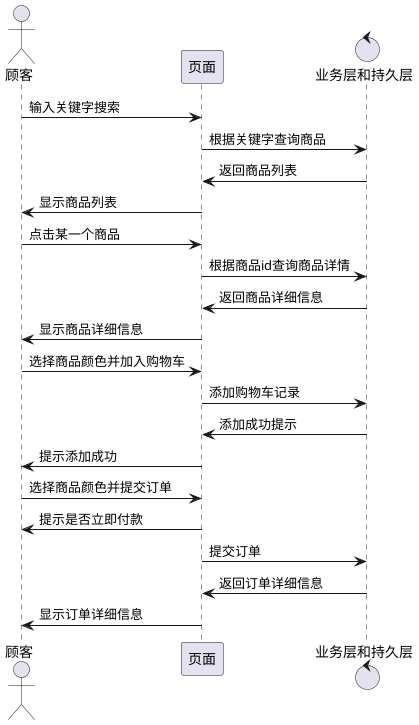 @startuml

actor 顾客 as customer
participant 页面 as view
control 业务层和持久层 as sc

customer -> view : 输入关键字搜索
view     -> sc   : 根据关键字查询商品
sc       -> view : 返回商品列表
customer <- view : 显示商品列表

customer -> view : 点击某一个商品
view     -> sc   : 根据商品id查询商品详情
sc       -> view : 返回商品详细信息
customer <- view : 显示商品详细信息

customer -> view : 选择商品颜色并加入购物车
view     -> sc   : 添加购物车记录
sc       -> view : 添加成功提示
customer <- view : 提示添加成功

customer -> view : 选择商品颜色并提交订单
customer <- view : 提示是否立即付款
view     -> sc   : 提交订单
sc       -> view : 返回订单详细信息
customer <- view : 显示订单详细信息

@enduml